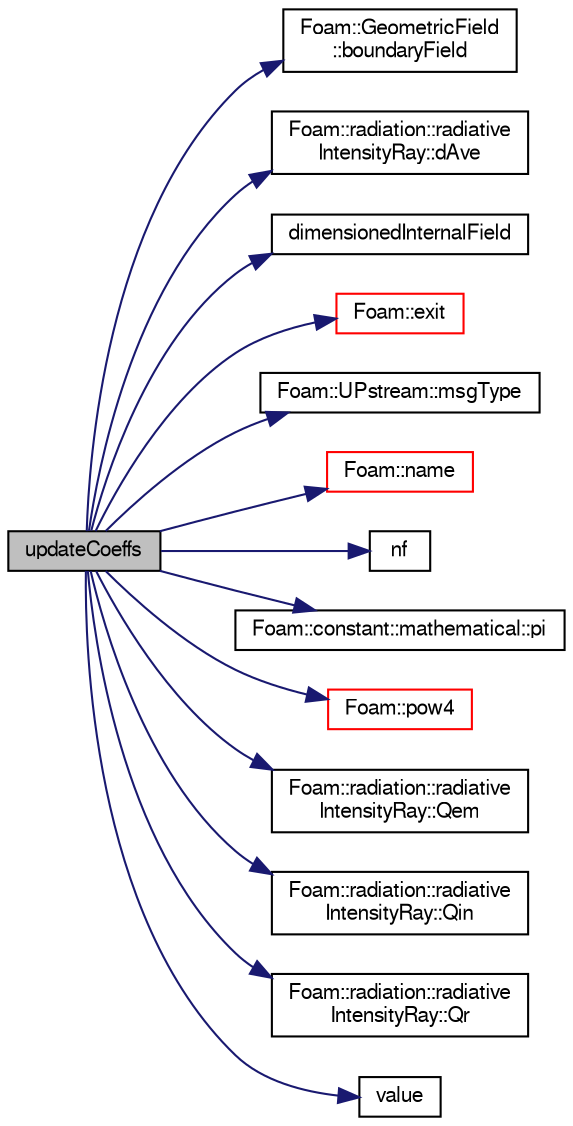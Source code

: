 digraph "updateCoeffs"
{
  bgcolor="transparent";
  edge [fontname="FreeSans",fontsize="10",labelfontname="FreeSans",labelfontsize="10"];
  node [fontname="FreeSans",fontsize="10",shape=record];
  rankdir="LR";
  Node1 [label="updateCoeffs",height=0.2,width=0.4,color="black", fillcolor="grey75", style="filled" fontcolor="black"];
  Node1 -> Node2 [color="midnightblue",fontsize="10",style="solid",fontname="FreeSans"];
  Node2 [label="Foam::GeometricField\l::boundaryField",height=0.2,width=0.4,color="black",URL="$a00896.html#a3c6c1a789b48ea0c5e8bff64f9c14f2d",tooltip="Return reference to GeometricBoundaryField. "];
  Node1 -> Node3 [color="midnightblue",fontsize="10",style="solid",fontname="FreeSans"];
  Node3 [label="Foam::radiation::radiative\lIntensityRay::dAve",height=0.2,width=0.4,color="black",URL="$a02002.html#aa920e8b4cbdc0142615a762613fce26e",tooltip="Return the average vector inside the solid angle. "];
  Node1 -> Node4 [color="midnightblue",fontsize="10",style="solid",fontname="FreeSans"];
  Node4 [label="dimensionedInternalField",height=0.2,width=0.4,color="black",URL="$a03034.html#a942cd19121a46cdc649099eb27c74b18"];
  Node1 -> Node5 [color="midnightblue",fontsize="10",style="solid",fontname="FreeSans"];
  Node5 [label="Foam::exit",height=0.2,width=0.4,color="red",URL="$a10237.html#a06ca7250d8e89caf05243ec094843642"];
  Node1 -> Node6 [color="midnightblue",fontsize="10",style="solid",fontname="FreeSans"];
  Node6 [label="Foam::UPstream::msgType",height=0.2,width=0.4,color="black",URL="$a02690.html#ae5b8fe6652f6320aa6c7f5c44b6f01b7",tooltip="Message tag of standard messages. "];
  Node1 -> Node7 [color="midnightblue",fontsize="10",style="solid",fontname="FreeSans"];
  Node7 [label="Foam::name",height=0.2,width=0.4,color="red",URL="$a10237.html#adcb0df2bd4953cb6bb390272d8263c3a",tooltip="Return a string representation of a complex. "];
  Node1 -> Node8 [color="midnightblue",fontsize="10",style="solid",fontname="FreeSans"];
  Node8 [label="nf",height=0.2,width=0.4,color="black",URL="$a02962.html#a8f9be7a785c8c264afd9b0e4285bba2c"];
  Node1 -> Node9 [color="midnightblue",fontsize="10",style="solid",fontname="FreeSans"];
  Node9 [label="Foam::constant::mathematical::pi",height=0.2,width=0.4,color="black",URL="$a10249.html#a731b8788a4c01586c35266c7ca4fed04"];
  Node1 -> Node10 [color="midnightblue",fontsize="10",style="solid",fontname="FreeSans"];
  Node10 [label="Foam::pow4",height=0.2,width=0.4,color="red",URL="$a10237.html#aa0ae321d4861170e35fbb938636a4f40"];
  Node1 -> Node11 [color="midnightblue",fontsize="10",style="solid",fontname="FreeSans"];
  Node11 [label="Foam::radiation::radiative\lIntensityRay::Qem",height=0.2,width=0.4,color="black",URL="$a02002.html#a1d727c2e719caf2b1f939604ae45d1d8",tooltip="Return non-const access to the boundary emmited heat flux. "];
  Node1 -> Node12 [color="midnightblue",fontsize="10",style="solid",fontname="FreeSans"];
  Node12 [label="Foam::radiation::radiative\lIntensityRay::Qin",height=0.2,width=0.4,color="black",URL="$a02002.html#a7f0d33f4cdbc41bae3160a82c16f5e95",tooltip="Return non-const access to the boundary incident heat flux. "];
  Node1 -> Node13 [color="midnightblue",fontsize="10",style="solid",fontname="FreeSans"];
  Node13 [label="Foam::radiation::radiative\lIntensityRay::Qr",height=0.2,width=0.4,color="black",URL="$a02002.html#af92478287bcfbb976255731c98aab010",tooltip="Return const access to the boundary heat flux. "];
  Node1 -> Node14 [color="midnightblue",fontsize="10",style="solid",fontname="FreeSans"];
  Node14 [label="value",height=0.2,width=0.4,color="black",URL="$a04591.html#a7f851d6ccb9cf41e28285ce3b75e11df"];
}
